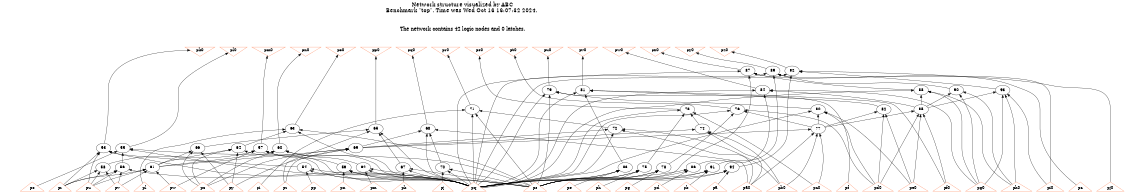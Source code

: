 # Network structure generated by ABC

digraph network {
size = "7.5,10";
center = true;
edge [dir = back];

{
  node [shape = plaintext];
  edge [style = invis];
  LevelTitle1 [label=""];
  LevelTitle2 [label=""];
  Level7 [label = ""];
  Level6 [label = ""];
  Level5 [label = ""];
  Level4 [label = ""];
  Level3 [label = ""];
  Level2 [label = ""];
  Level1 [label = ""];
  Level0 [label = ""];
  LevelTitle1 ->  LevelTitle2 ->  Level7 ->  Level6 ->  Level5 ->  Level4 ->  Level3 ->  Level2 ->  Level1 ->  Level0;
}

{
  rank = same;
  LevelTitle1;
  title1 [shape=plaintext,
          fontsize=20,
          fontname = "Times-Roman",
          label="Network structure visualized by ABC\nBenchmark \"top\". Time was Wed Oct 16 16:07:32 2024. "
         ];
}

{
  rank = same;
  LevelTitle2;
  title2 [shape=plaintext,
          fontsize=18,
          fontname = "Times-Roman",
          label="The network contains 42 logic nodes and 0 latches.\n"
         ];
}

{
  rank = same;
  Level7;
  Node36 [label = "pk0", shape = invtriangle, color = coral, fillcolor = coral];
  Node37 [label = "pl0", shape = invtriangle, color = coral, fillcolor = coral];
  Node38 [label = "pm0", shape = invtriangle, color = coral, fillcolor = coral];
  Node39 [label = "pn0", shape = invtriangle, color = coral, fillcolor = coral];
  Node40 [label = "po0", shape = invtriangle, color = coral, fillcolor = coral];
  Node41 [label = "pp0", shape = invtriangle, color = coral, fillcolor = coral];
  Node42 [label = "pq0", shape = invtriangle, color = coral, fillcolor = coral];
  Node43 [label = "pr0", shape = invtriangle, color = coral, fillcolor = coral];
  Node44 [label = "ps0", shape = invtriangle, color = coral, fillcolor = coral];
  Node45 [label = "pt0", shape = invtriangle, color = coral, fillcolor = coral];
  Node46 [label = "pu0", shape = invtriangle, color = coral, fillcolor = coral];
  Node47 [label = "pv0", shape = invtriangle, color = coral, fillcolor = coral];
  Node48 [label = "pw0", shape = invtriangle, color = coral, fillcolor = coral];
  Node49 [label = "px0", shape = invtriangle, color = coral, fillcolor = coral];
  Node50 [label = "py0", shape = invtriangle, color = coral, fillcolor = coral];
  Node51 [label = "pz0", shape = invtriangle, color = coral, fillcolor = coral];
}

{
  rank = same;
  Level6;
  Node87 [label = "87\n", shape = ellipse];
  Node89 [label = "89\n", shape = ellipse];
  Node92 [label = "92\n", shape = ellipse];
}

{
  rank = same;
  Level5;
  Node79 [label = "79\n", shape = ellipse];
  Node81 [label = "81\n", shape = ellipse];
  Node84 [label = "84\n", shape = ellipse];
  Node88 [label = "88\n", shape = ellipse];
  Node90 [label = "90\n", shape = ellipse];
  Node93 [label = "93\n", shape = ellipse];
}

{
  rank = same;
  Level4;
  Node71 [label = "71\n", shape = ellipse];
  Node73 [label = "73\n", shape = ellipse];
  Node76 [label = "76\n", shape = ellipse];
  Node80 [label = "80\n", shape = ellipse];
  Node82 [label = "82\n", shape = ellipse];
  Node85 [label = "85\n", shape = ellipse];
}

{
  rank = same;
  Level3;
  Node63 [label = "63\n", shape = ellipse];
  Node65 [label = "65\n", shape = ellipse];
  Node68 [label = "68\n", shape = ellipse];
  Node72 [label = "72\n", shape = ellipse];
  Node74 [label = "74\n", shape = ellipse];
  Node77 [label = "77\n", shape = ellipse];
}

{
  rank = same;
  Level2;
  Node53 [label = "53\n", shape = ellipse];
  Node55 [label = "55\n", shape = ellipse];
  Node57 [label = "57\n", shape = ellipse];
  Node60 [label = "60\n", shape = ellipse];
  Node64 [label = "64\n", shape = ellipse];
  Node66 [label = "66\n", shape = ellipse];
  Node69 [label = "69\n", shape = ellipse];
}

{
  rank = same;
  Level1;
  Node54 [label = "54\n", shape = ellipse];
  Node56 [label = "56\n", shape = ellipse];
  Node58 [label = "58\n", shape = ellipse];
  Node59 [label = "59\n", shape = ellipse];
  Node61 [label = "61\n", shape = ellipse];
  Node62 [label = "62\n", shape = ellipse];
  Node67 [label = "67\n", shape = ellipse];
  Node70 [label = "70\n", shape = ellipse];
  Node75 [label = "75\n", shape = ellipse];
  Node78 [label = "78\n", shape = ellipse];
  Node83 [label = "83\n", shape = ellipse];
  Node86 [label = "86\n", shape = ellipse];
  Node91 [label = "91\n", shape = ellipse];
  Node94 [label = "94\n", shape = ellipse];
}

{
  rank = same;
  Level0;
  Node1 [label = "pp", shape = triangle, color = coral, fillcolor = coral];
  Node2 [label = "pa0", shape = triangle, color = coral, fillcolor = coral];
  Node3 [label = "pq", shape = triangle, color = coral, fillcolor = coral];
  Node4 [label = "pb0", shape = triangle, color = coral, fillcolor = coral];
  Node5 [label = "pr", shape = triangle, color = coral, fillcolor = coral];
  Node6 [label = "pc0", shape = triangle, color = coral, fillcolor = coral];
  Node7 [label = "ps", shape = triangle, color = coral, fillcolor = coral];
  Node8 [label = "pd0", shape = triangle, color = coral, fillcolor = coral];
  Node9 [label = "pe0", shape = triangle, color = coral, fillcolor = coral];
  Node10 [label = "pu", shape = triangle, color = coral, fillcolor = coral];
  Node11 [label = "pf0", shape = triangle, color = coral, fillcolor = coral];
  Node12 [label = "pv", shape = triangle, color = coral, fillcolor = coral];
  Node13 [label = "pg0", shape = triangle, color = coral, fillcolor = coral];
  Node14 [label = "pw", shape = triangle, color = coral, fillcolor = coral];
  Node15 [label = "ph0", shape = triangle, color = coral, fillcolor = coral];
  Node16 [label = "px", shape = triangle, color = coral, fillcolor = coral];
  Node17 [label = "pi0", shape = triangle, color = coral, fillcolor = coral];
  Node18 [label = "py", shape = triangle, color = coral, fillcolor = coral];
  Node19 [label = "pj0", shape = triangle, color = coral, fillcolor = coral];
  Node20 [label = "pz", shape = triangle, color = coral, fillcolor = coral];
  Node21 [label = "pa", shape = triangle, color = coral, fillcolor = coral];
  Node22 [label = "pb", shape = triangle, color = coral, fillcolor = coral];
  Node23 [label = "pc", shape = triangle, color = coral, fillcolor = coral];
  Node24 [label = "pd", shape = triangle, color = coral, fillcolor = coral];
  Node25 [label = "pe", shape = triangle, color = coral, fillcolor = coral];
  Node26 [label = "pf", shape = triangle, color = coral, fillcolor = coral];
  Node27 [label = "pg", shape = triangle, color = coral, fillcolor = coral];
  Node28 [label = "ph", shape = triangle, color = coral, fillcolor = coral];
  Node29 [label = "pi", shape = triangle, color = coral, fillcolor = coral];
  Node30 [label = "pj", shape = triangle, color = coral, fillcolor = coral];
  Node31 [label = "pk", shape = triangle, color = coral, fillcolor = coral];
  Node32 [label = "pl", shape = triangle, color = coral, fillcolor = coral];
  Node33 [label = "pm", shape = triangle, color = coral, fillcolor = coral];
  Node34 [label = "pn", shape = triangle, color = coral, fillcolor = coral];
  Node35 [label = "po", shape = triangle, color = coral, fillcolor = coral];
}

title1 -> title2 [style = invis];
title2 -> Node36 [style = invis];
title2 -> Node37 [style = invis];
title2 -> Node38 [style = invis];
title2 -> Node39 [style = invis];
title2 -> Node40 [style = invis];
title2 -> Node41 [style = invis];
title2 -> Node42 [style = invis];
title2 -> Node43 [style = invis];
title2 -> Node44 [style = invis];
title2 -> Node45 [style = invis];
title2 -> Node46 [style = invis];
title2 -> Node47 [style = invis];
title2 -> Node48 [style = invis];
title2 -> Node49 [style = invis];
title2 -> Node50 [style = invis];
title2 -> Node51 [style = invis];
Node36 -> Node37 [style = invis];
Node37 -> Node38 [style = invis];
Node38 -> Node39 [style = invis];
Node39 -> Node40 [style = invis];
Node40 -> Node41 [style = invis];
Node41 -> Node42 [style = invis];
Node42 -> Node43 [style = invis];
Node43 -> Node44 [style = invis];
Node44 -> Node45 [style = invis];
Node45 -> Node46 [style = invis];
Node46 -> Node47 [style = invis];
Node47 -> Node48 [style = invis];
Node48 -> Node49 [style = invis];
Node49 -> Node50 [style = invis];
Node50 -> Node51 [style = invis];
Node36 -> Node53 [style = solid];
Node37 -> Node55 [style = solid];
Node38 -> Node57 [style = solid];
Node39 -> Node60 [style = solid];
Node40 -> Node63 [style = solid];
Node41 -> Node65 [style = solid];
Node42 -> Node68 [style = solid];
Node43 -> Node71 [style = solid];
Node44 -> Node73 [style = solid];
Node45 -> Node76 [style = solid];
Node46 -> Node79 [style = solid];
Node47 -> Node81 [style = solid];
Node48 -> Node84 [style = solid];
Node49 -> Node87 [style = solid];
Node50 -> Node89 [style = solid];
Node51 -> Node92 [style = solid];
Node53 -> Node54 [style = solid];
Node53 -> Node3 [style = solid];
Node53 -> Node5 [style = solid];
Node53 -> Node10 [style = solid];
Node54 -> Node1 [style = solid];
Node54 -> Node3 [style = solid];
Node54 -> Node7 [style = solid];
Node55 -> Node56 [style = solid];
Node55 -> Node3 [style = solid];
Node55 -> Node7 [style = solid];
Node55 -> Node35 [style = solid];
Node56 -> Node3 [style = solid];
Node56 -> Node5 [style = solid];
Node56 -> Node10 [style = solid];
Node56 -> Node12 [style = solid];
Node57 -> Node58 [style = solid];
Node57 -> Node59 [style = solid];
Node57 -> Node3 [style = solid];
Node57 -> Node14 [style = solid];
Node58 -> Node5 [style = solid];
Node58 -> Node10 [style = solid];
Node58 -> Node12 [style = solid];
Node59 -> Node3 [style = solid];
Node59 -> Node7 [style = solid];
Node59 -> Node34 [style = solid];
Node60 -> Node61 [style = solid];
Node60 -> Node62 [style = solid];
Node60 -> Node3 [style = solid];
Node60 -> Node16 [style = solid];
Node61 -> Node5 [style = solid];
Node61 -> Node10 [style = solid];
Node61 -> Node12 [style = solid];
Node61 -> Node14 [style = solid];
Node62 -> Node3 [style = solid];
Node62 -> Node7 [style = solid];
Node62 -> Node33 [style = solid];
Node63 -> Node64 [style = solid];
Node63 -> Node3 [style = solid];
Node63 -> Node7 [style = solid];
Node63 -> Node32 [style = solid];
Node64 -> Node61 [style = solid];
Node64 -> Node3 [style = solid];
Node64 -> Node16 [style = solid];
Node64 -> Node18 [style = solid];
Node65 -> Node66 [style = solid];
Node65 -> Node67 [style = solid];
Node65 -> Node3 [style = solid];
Node65 -> Node20 [style = solid];
Node66 -> Node61 [style = solid];
Node66 -> Node16 [style = solid];
Node66 -> Node18 [style = solid];
Node67 -> Node3 [style = solid];
Node67 -> Node7 [style = solid];
Node67 -> Node31 [style = solid];
Node68 -> Node69 [style = solid];
Node68 -> Node70 [style = solid];
Node68 -> Node2 [style = solid];
Node68 -> Node3 [style = solid];
Node69 -> Node61 [style = solid];
Node69 -> Node16 [style = solid];
Node69 -> Node18 [style = solid];
Node69 -> Node20 [style = solid];
Node70 -> Node3 [style = solid];
Node70 -> Node7 [style = solid];
Node70 -> Node30 [style = solid];
Node71 -> Node72 [style = solid];
Node71 -> Node3 [style = solid];
Node71 -> Node7 [style = solid];
Node71 -> Node29 [style = solid];
Node72 -> Node69 [style = solid];
Node72 -> Node2 [style = solid];
Node72 -> Node3 [style = solid];
Node72 -> Node4 [style = solid];
Node73 -> Node74 [style = solid];
Node73 -> Node75 [style = solid];
Node73 -> Node3 [style = solid];
Node73 -> Node6 [style = solid];
Node74 -> Node69 [style = solid];
Node74 -> Node2 [style = solid];
Node74 -> Node4 [style = solid];
Node75 -> Node3 [style = solid];
Node75 -> Node7 [style = solid];
Node75 -> Node28 [style = solid];
Node76 -> Node77 [style = solid];
Node76 -> Node78 [style = solid];
Node76 -> Node3 [style = solid];
Node76 -> Node8 [style = solid];
Node77 -> Node69 [style = solid];
Node77 -> Node2 [style = solid];
Node77 -> Node4 [style = solid];
Node77 -> Node6 [style = solid];
Node78 -> Node3 [style = solid];
Node78 -> Node7 [style = solid];
Node78 -> Node27 [style = solid];
Node79 -> Node80 [style = solid];
Node79 -> Node3 [style = solid];
Node79 -> Node7 [style = solid];
Node79 -> Node26 [style = solid];
Node80 -> Node77 [style = solid];
Node80 -> Node3 [style = solid];
Node80 -> Node8 [style = solid];
Node80 -> Node9 [style = solid];
Node81 -> Node82 [style = solid];
Node81 -> Node83 [style = solid];
Node81 -> Node3 [style = solid];
Node81 -> Node11 [style = solid];
Node82 -> Node77 [style = solid];
Node82 -> Node8 [style = solid];
Node82 -> Node9 [style = solid];
Node83 -> Node3 [style = solid];
Node83 -> Node7 [style = solid];
Node83 -> Node25 [style = solid];
Node84 -> Node85 [style = solid];
Node84 -> Node86 [style = solid];
Node84 -> Node3 [style = solid];
Node84 -> Node13 [style = solid];
Node85 -> Node77 [style = solid];
Node85 -> Node8 [style = solid];
Node85 -> Node9 [style = solid];
Node85 -> Node11 [style = solid];
Node86 -> Node3 [style = solid];
Node86 -> Node7 [style = solid];
Node86 -> Node24 [style = solid];
Node87 -> Node88 [style = solid];
Node87 -> Node3 [style = solid];
Node87 -> Node7 [style = solid];
Node87 -> Node23 [style = solid];
Node88 -> Node85 [style = solid];
Node88 -> Node3 [style = solid];
Node88 -> Node13 [style = solid];
Node88 -> Node15 [style = solid];
Node89 -> Node90 [style = solid];
Node89 -> Node91 [style = solid];
Node89 -> Node3 [style = solid];
Node89 -> Node17 [style = solid];
Node90 -> Node85 [style = solid];
Node90 -> Node13 [style = solid];
Node90 -> Node15 [style = solid];
Node91 -> Node3 [style = solid];
Node91 -> Node7 [style = solid];
Node91 -> Node22 [style = solid];
Node92 -> Node93 [style = solid];
Node92 -> Node94 [style = solid];
Node92 -> Node3 [style = solid];
Node92 -> Node19 [style = solid];
Node93 -> Node85 [style = solid];
Node93 -> Node13 [style = solid];
Node93 -> Node15 [style = solid];
Node93 -> Node17 [style = solid];
Node94 -> Node3 [style = solid];
Node94 -> Node7 [style = solid];
Node94 -> Node21 [style = solid];
}

